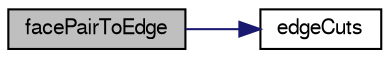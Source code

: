 digraph "facePairToEdge"
{
  bgcolor="transparent";
  edge [fontname="FreeSans",fontsize="10",labelfontname="FreeSans",labelfontsize="10"];
  node [fontname="FreeSans",fontsize="10",shape=record];
  rankdir="LR";
  Node359 [label="facePairToEdge",height=0.2,width=0.4,color="black", fillcolor="grey75", style="filled", fontcolor="black"];
  Node359 -> Node360 [color="midnightblue",fontsize="10",style="solid",fontname="FreeSans"];
  Node360 [label="edgeCuts",height=0.2,width=0.4,color="black",URL="$a25502.html#a3ccc220b09ef47441a14bb218efe1a7e",tooltip="Access either surf1EdgeCuts (isFirstSurface = true) or. "];
}
